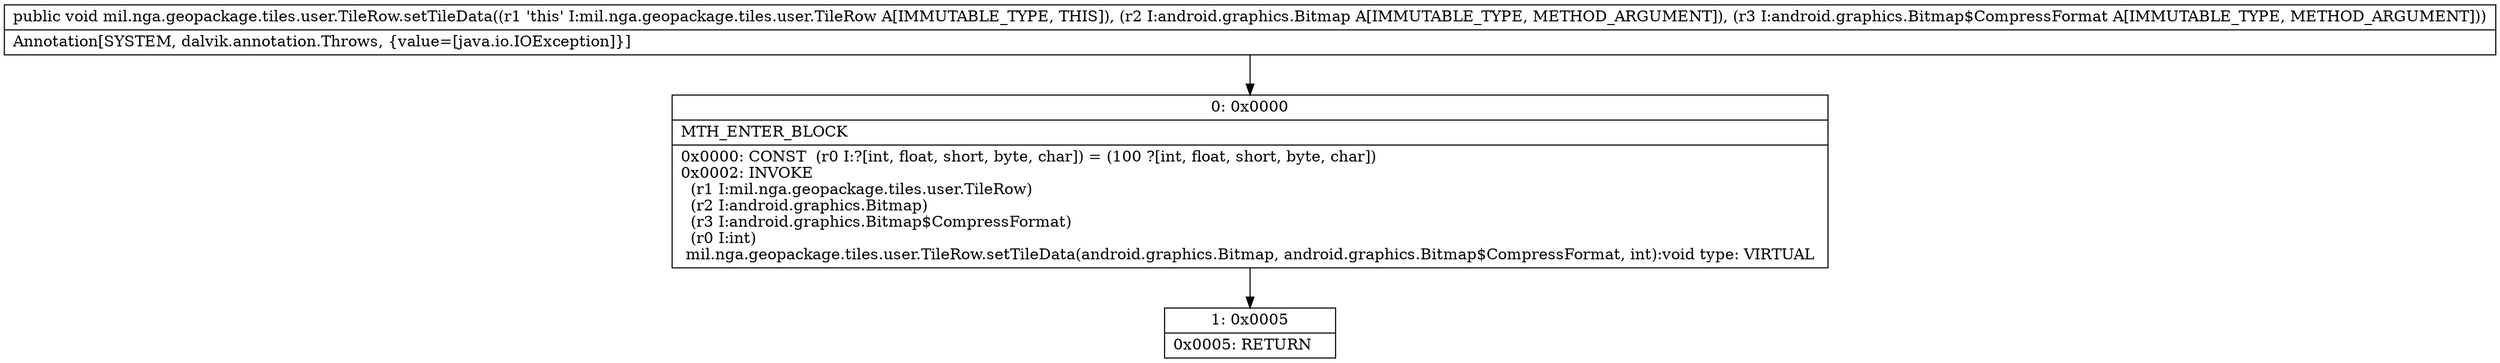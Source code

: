 digraph "CFG formil.nga.geopackage.tiles.user.TileRow.setTileData(Landroid\/graphics\/Bitmap;Landroid\/graphics\/Bitmap$CompressFormat;)V" {
Node_0 [shape=record,label="{0\:\ 0x0000|MTH_ENTER_BLOCK\l|0x0000: CONST  (r0 I:?[int, float, short, byte, char]) = (100 ?[int, float, short, byte, char]) \l0x0002: INVOKE  \l  (r1 I:mil.nga.geopackage.tiles.user.TileRow)\l  (r2 I:android.graphics.Bitmap)\l  (r3 I:android.graphics.Bitmap$CompressFormat)\l  (r0 I:int)\l mil.nga.geopackage.tiles.user.TileRow.setTileData(android.graphics.Bitmap, android.graphics.Bitmap$CompressFormat, int):void type: VIRTUAL \l}"];
Node_1 [shape=record,label="{1\:\ 0x0005|0x0005: RETURN   \l}"];
MethodNode[shape=record,label="{public void mil.nga.geopackage.tiles.user.TileRow.setTileData((r1 'this' I:mil.nga.geopackage.tiles.user.TileRow A[IMMUTABLE_TYPE, THIS]), (r2 I:android.graphics.Bitmap A[IMMUTABLE_TYPE, METHOD_ARGUMENT]), (r3 I:android.graphics.Bitmap$CompressFormat A[IMMUTABLE_TYPE, METHOD_ARGUMENT]))  | Annotation[SYSTEM, dalvik.annotation.Throws, \{value=[java.io.IOException]\}]\l}"];
MethodNode -> Node_0;
Node_0 -> Node_1;
}

